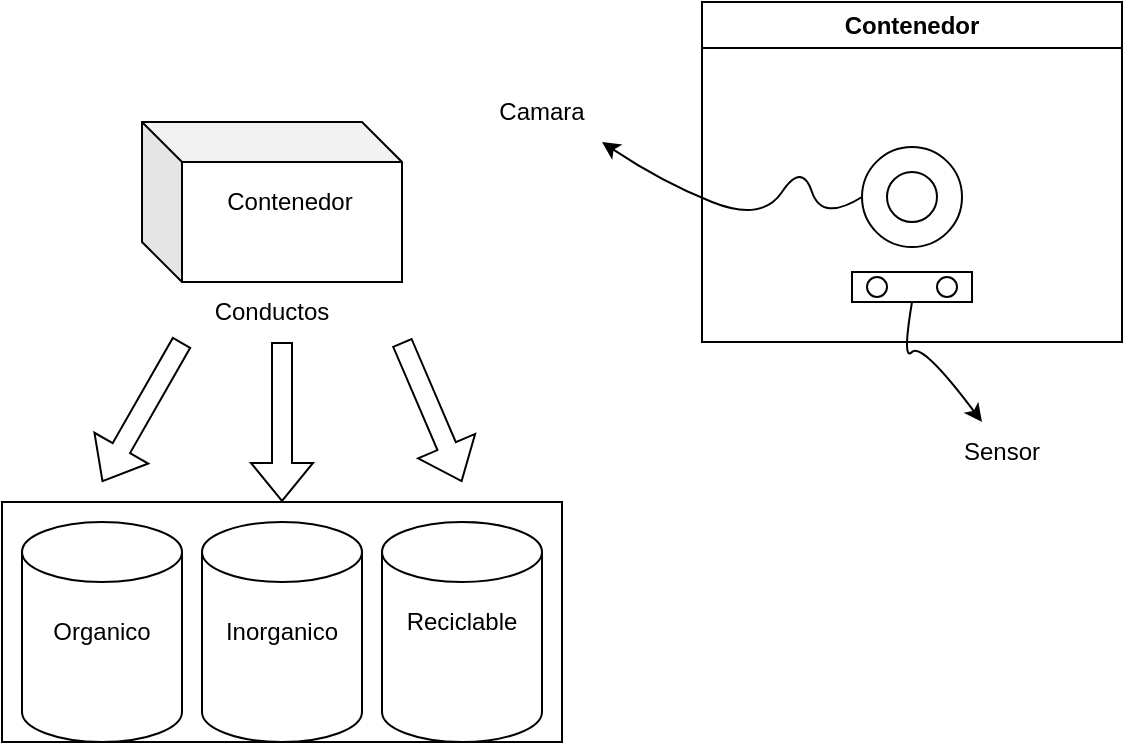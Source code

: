 <mxfile version="24.4.10" type="device">
  <diagram name="Página-1" id="5jRllP7LSKQ_SfT-2yDw">
    <mxGraphModel dx="1042" dy="582" grid="1" gridSize="10" guides="1" tooltips="1" connect="1" arrows="1" fold="1" page="1" pageScale="1" pageWidth="827" pageHeight="1169" math="0" shadow="0">
      <root>
        <mxCell id="0" />
        <mxCell id="1" parent="0" />
        <mxCell id="gn8T0gdvhSDFUAAQcfud-2" value="" style="rounded=0;whiteSpace=wrap;html=1;" vertex="1" parent="1">
          <mxGeometry x="240" y="280" width="280" height="120" as="geometry" />
        </mxCell>
        <mxCell id="gn8T0gdvhSDFUAAQcfud-3" value="" style="shape=cylinder3;whiteSpace=wrap;html=1;boundedLbl=1;backgroundOutline=1;size=15;" vertex="1" parent="1">
          <mxGeometry x="250" y="290" width="80" height="110" as="geometry" />
        </mxCell>
        <mxCell id="gn8T0gdvhSDFUAAQcfud-6" value="" style="shape=cylinder3;whiteSpace=wrap;html=1;boundedLbl=1;backgroundOutline=1;size=15;" vertex="1" parent="1">
          <mxGeometry x="340" y="290" width="80" height="110" as="geometry" />
        </mxCell>
        <mxCell id="gn8T0gdvhSDFUAAQcfud-7" value="" style="shape=cylinder3;whiteSpace=wrap;html=1;boundedLbl=1;backgroundOutline=1;size=15;" vertex="1" parent="1">
          <mxGeometry x="430" y="290" width="80" height="110" as="geometry" />
        </mxCell>
        <mxCell id="gn8T0gdvhSDFUAAQcfud-8" value="Inorganico" style="text;html=1;align=center;verticalAlign=middle;whiteSpace=wrap;rounded=0;" vertex="1" parent="1">
          <mxGeometry x="350" y="330" width="60" height="30" as="geometry" />
        </mxCell>
        <mxCell id="gn8T0gdvhSDFUAAQcfud-9" value="Organico" style="text;html=1;align=center;verticalAlign=middle;whiteSpace=wrap;rounded=0;" vertex="1" parent="1">
          <mxGeometry x="260" y="330" width="60" height="30" as="geometry" />
        </mxCell>
        <mxCell id="gn8T0gdvhSDFUAAQcfud-10" value="Reciclable" style="text;html=1;align=center;verticalAlign=middle;whiteSpace=wrap;rounded=0;" vertex="1" parent="1">
          <mxGeometry x="440" y="325" width="60" height="30" as="geometry" />
        </mxCell>
        <mxCell id="gn8T0gdvhSDFUAAQcfud-12" value="" style="shape=flexArrow;endArrow=classic;html=1;rounded=0;" edge="1" parent="1">
          <mxGeometry width="50" height="50" relative="1" as="geometry">
            <mxPoint x="330" y="200" as="sourcePoint" />
            <mxPoint x="290" y="270" as="targetPoint" />
          </mxGeometry>
        </mxCell>
        <mxCell id="gn8T0gdvhSDFUAAQcfud-13" value="" style="shape=flexArrow;endArrow=classic;html=1;rounded=0;" edge="1" parent="1">
          <mxGeometry width="50" height="50" relative="1" as="geometry">
            <mxPoint x="440" y="200" as="sourcePoint" />
            <mxPoint x="470" y="270" as="targetPoint" />
          </mxGeometry>
        </mxCell>
        <mxCell id="gn8T0gdvhSDFUAAQcfud-14" value="" style="shape=flexArrow;endArrow=classic;html=1;rounded=0;entryX=0.5;entryY=0;entryDx=0;entryDy=0;" edge="1" parent="1" target="gn8T0gdvhSDFUAAQcfud-2">
          <mxGeometry width="50" height="50" relative="1" as="geometry">
            <mxPoint x="380" y="200" as="sourcePoint" />
            <mxPoint x="310" y="280" as="targetPoint" />
          </mxGeometry>
        </mxCell>
        <mxCell id="gn8T0gdvhSDFUAAQcfud-17" value="" style="shape=cube;whiteSpace=wrap;html=1;boundedLbl=1;backgroundOutline=1;darkOpacity=0.05;darkOpacity2=0.1;" vertex="1" parent="1">
          <mxGeometry x="310" y="90" width="130" height="80" as="geometry" />
        </mxCell>
        <mxCell id="gn8T0gdvhSDFUAAQcfud-15" value="Contenedor" style="text;html=1;align=center;verticalAlign=middle;whiteSpace=wrap;rounded=0;" vertex="1" parent="1">
          <mxGeometry x="354" y="115" width="60" height="30" as="geometry" />
        </mxCell>
        <mxCell id="gn8T0gdvhSDFUAAQcfud-21" value="Contenedor" style="swimlane;whiteSpace=wrap;html=1;" vertex="1" parent="1">
          <mxGeometry x="590" y="30" width="210" height="170" as="geometry" />
        </mxCell>
        <mxCell id="gn8T0gdvhSDFUAAQcfud-22" value="" style="ellipse;whiteSpace=wrap;html=1;aspect=fixed;" vertex="1" parent="gn8T0gdvhSDFUAAQcfud-21">
          <mxGeometry x="80" y="72.5" width="50" height="50" as="geometry" />
        </mxCell>
        <mxCell id="gn8T0gdvhSDFUAAQcfud-23" value="" style="ellipse;whiteSpace=wrap;html=1;aspect=fixed;" vertex="1" parent="gn8T0gdvhSDFUAAQcfud-21">
          <mxGeometry x="92.5" y="85" width="25" height="25" as="geometry" />
        </mxCell>
        <mxCell id="gn8T0gdvhSDFUAAQcfud-26" value="" style="rounded=0;whiteSpace=wrap;html=1;" vertex="1" parent="gn8T0gdvhSDFUAAQcfud-21">
          <mxGeometry x="75" y="135" width="60" height="15" as="geometry" />
        </mxCell>
        <mxCell id="gn8T0gdvhSDFUAAQcfud-27" value="" style="ellipse;whiteSpace=wrap;html=1;aspect=fixed;" vertex="1" parent="gn8T0gdvhSDFUAAQcfud-21">
          <mxGeometry x="82.5" y="137.5" width="10" height="10" as="geometry" />
        </mxCell>
        <mxCell id="gn8T0gdvhSDFUAAQcfud-28" value="" style="ellipse;whiteSpace=wrap;html=1;aspect=fixed;" vertex="1" parent="gn8T0gdvhSDFUAAQcfud-21">
          <mxGeometry x="117.5" y="137.5" width="10" height="10" as="geometry" />
        </mxCell>
        <mxCell id="gn8T0gdvhSDFUAAQcfud-24" value="" style="curved=1;endArrow=classic;html=1;rounded=0;exitX=0;exitY=0.5;exitDx=0;exitDy=0;" edge="1" parent="1" source="gn8T0gdvhSDFUAAQcfud-22">
          <mxGeometry width="50" height="50" relative="1" as="geometry">
            <mxPoint x="570" y="240" as="sourcePoint" />
            <mxPoint x="540" y="100" as="targetPoint" />
            <Array as="points">
              <mxPoint x="650" y="140" />
              <mxPoint x="640" y="110" />
              <mxPoint x="620" y="140" />
              <mxPoint x="570" y="120" />
            </Array>
          </mxGeometry>
        </mxCell>
        <mxCell id="gn8T0gdvhSDFUAAQcfud-25" value="Camara" style="text;html=1;align=center;verticalAlign=middle;whiteSpace=wrap;rounded=0;" vertex="1" parent="1">
          <mxGeometry x="480" y="70" width="60" height="30" as="geometry" />
        </mxCell>
        <mxCell id="gn8T0gdvhSDFUAAQcfud-29" value="" style="curved=1;endArrow=classic;html=1;rounded=0;exitX=0.5;exitY=1;exitDx=0;exitDy=0;" edge="1" parent="1" source="gn8T0gdvhSDFUAAQcfud-26">
          <mxGeometry width="50" height="50" relative="1" as="geometry">
            <mxPoint x="640" y="210" as="sourcePoint" />
            <mxPoint x="730" y="240" as="targetPoint" />
            <Array as="points">
              <mxPoint x="690" y="210" />
              <mxPoint x="700" y="200" />
            </Array>
          </mxGeometry>
        </mxCell>
        <mxCell id="gn8T0gdvhSDFUAAQcfud-30" value="Sensor" style="text;html=1;align=center;verticalAlign=middle;whiteSpace=wrap;rounded=0;" vertex="1" parent="1">
          <mxGeometry x="710" y="240" width="60" height="30" as="geometry" />
        </mxCell>
        <mxCell id="gn8T0gdvhSDFUAAQcfud-31" value="Conductos" style="text;html=1;align=center;verticalAlign=middle;whiteSpace=wrap;rounded=0;" vertex="1" parent="1">
          <mxGeometry x="345" y="170" width="60" height="30" as="geometry" />
        </mxCell>
      </root>
    </mxGraphModel>
  </diagram>
</mxfile>
